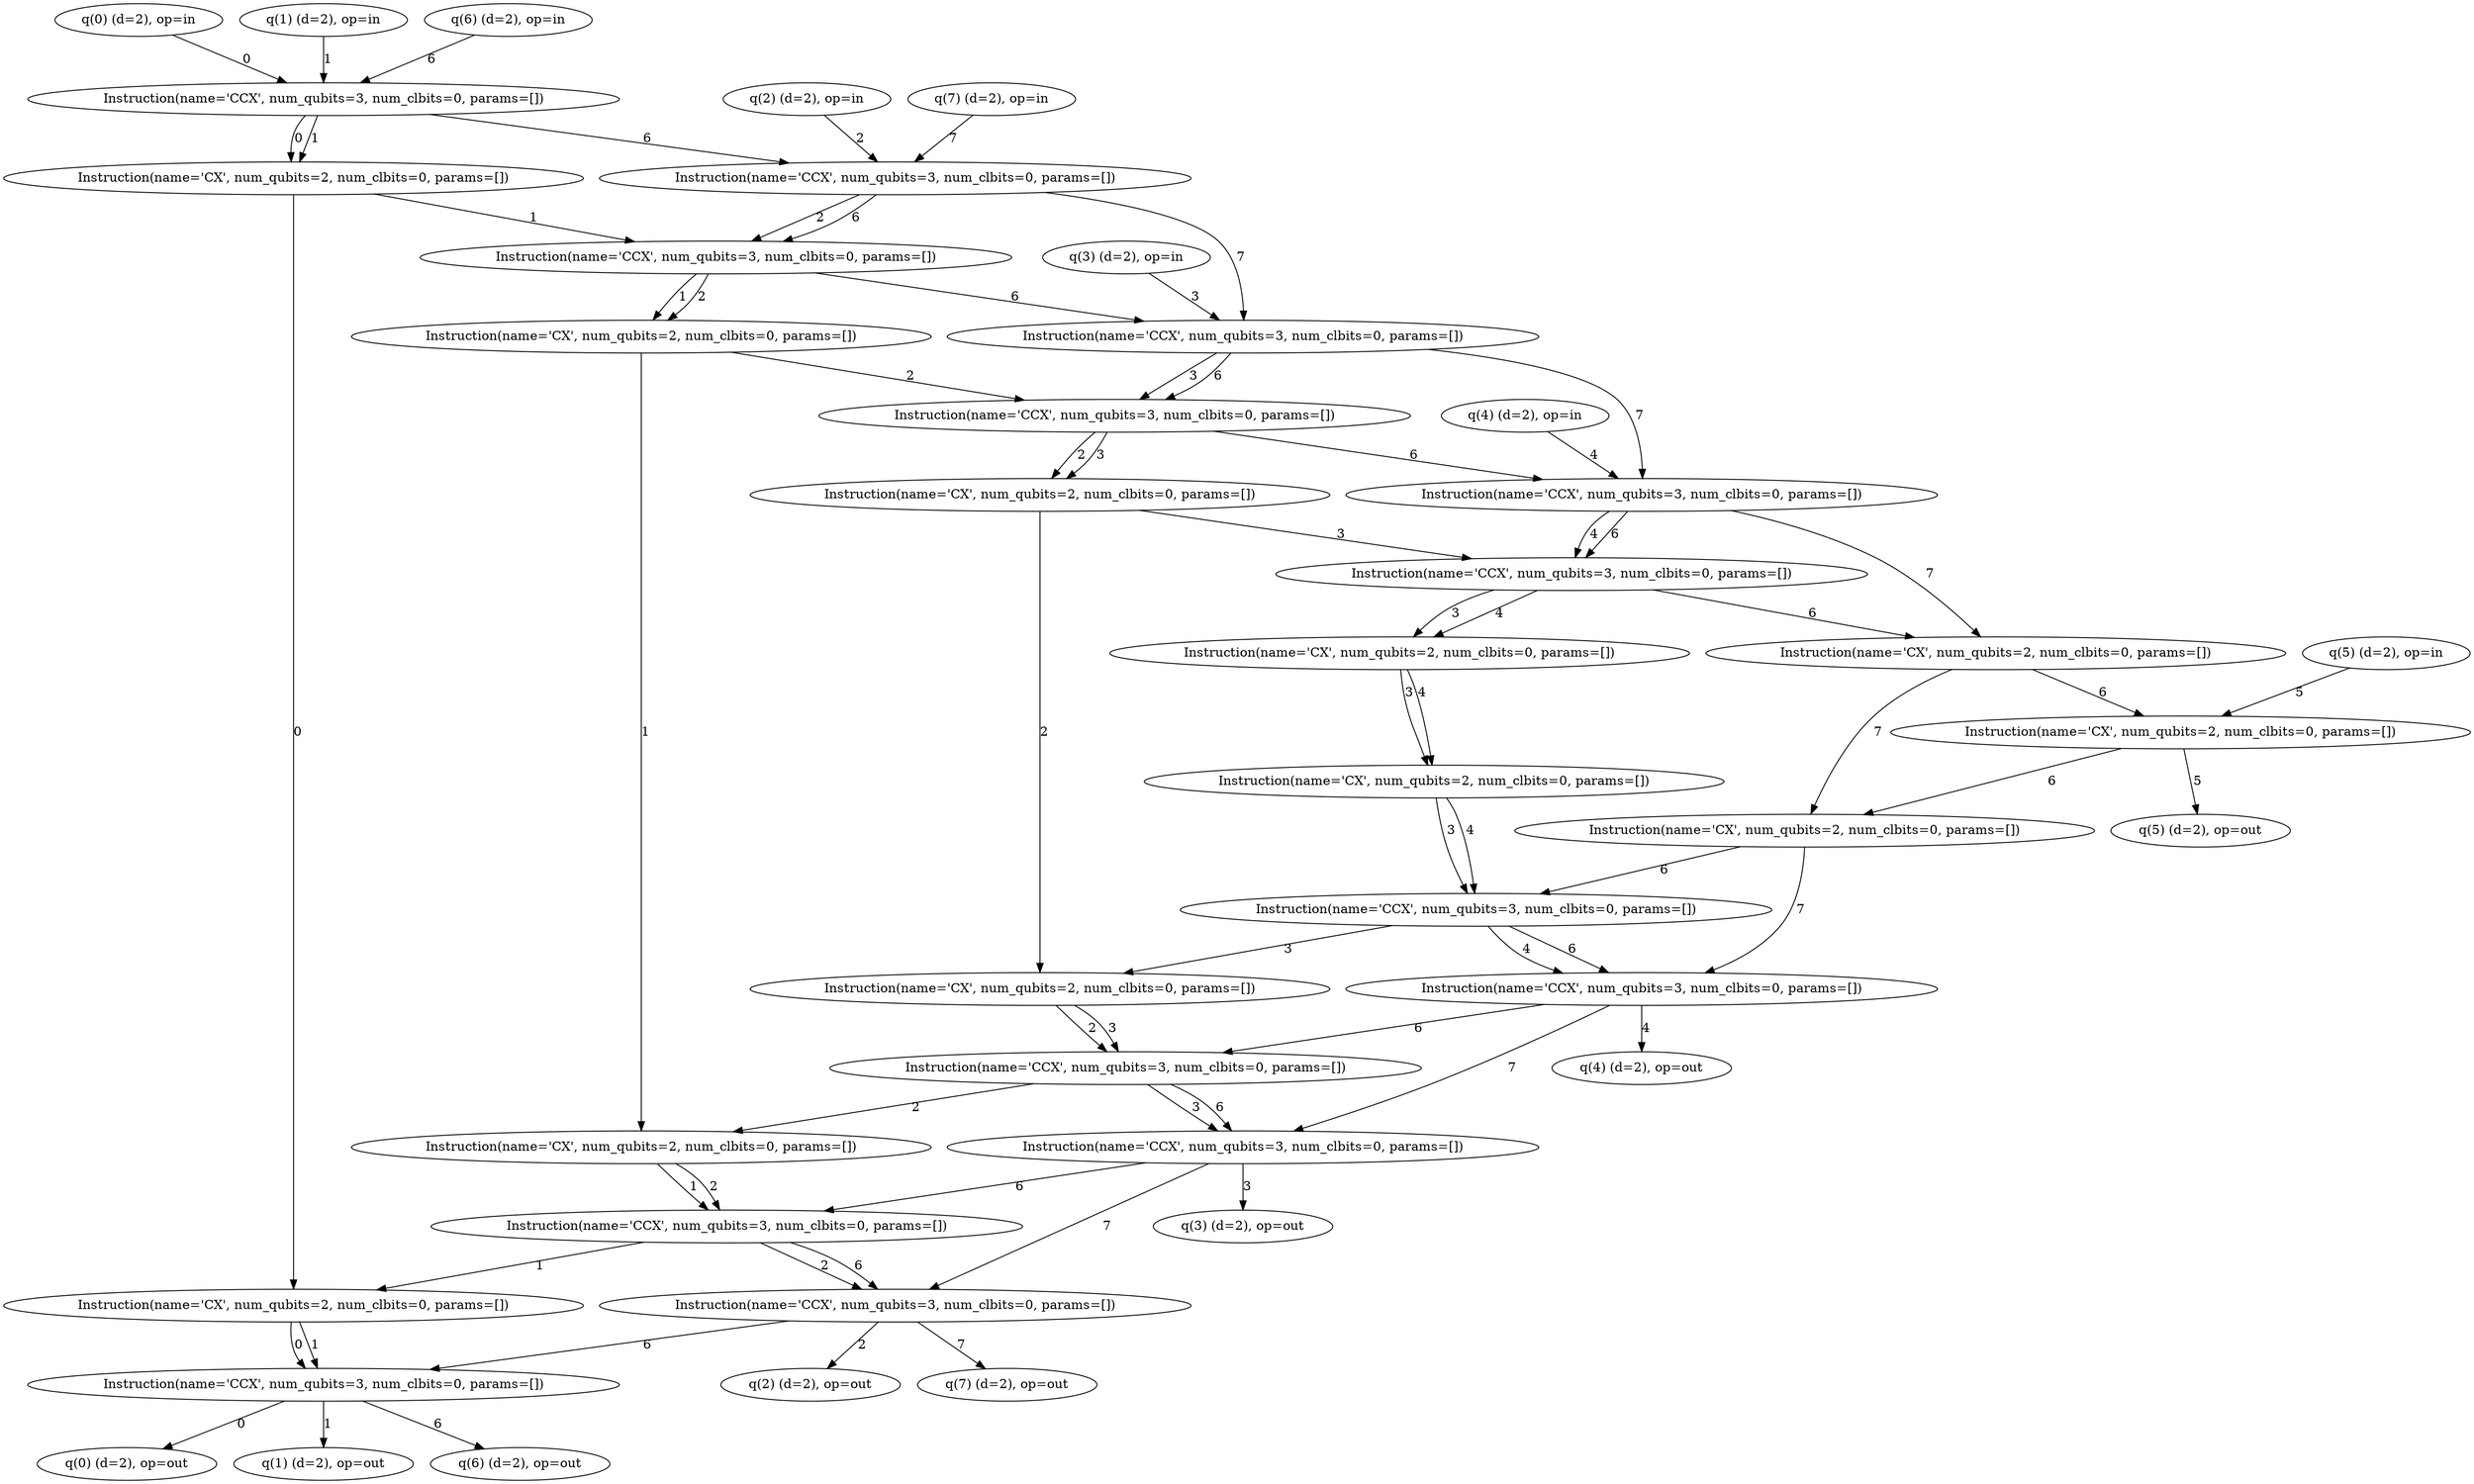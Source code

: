 digraph G {
0 [ancilla=False, label="q(0) (d=2), op=in", matrix="None", qubits="0"];
1 [ancilla=False, label="q(1) (d=2), op=in", matrix="None", qubits="1"];
2 [ancilla=False, label="q(2) (d=2), op=in", matrix="None", qubits="2"];
3 [ancilla=False, label="q(3) (d=2), op=in", matrix="None", qubits="3"];
4 [ancilla=False, label="q(4) (d=2), op=in", matrix="None", qubits="4"];
5 [ancilla=False, label="q(5) (d=2), op=in", matrix="None", qubits="5"];
6 [ancilla=True, label="q(6) (d=2), op=in", matrix="None", qubits="6"];
7 [ancilla=True, label="q(7) (d=2), op=in", matrix="None", qubits="7"];
8 [label="Instruction(name='CCX', num_qubits=3, num_clbits=0, params=[])", matrix="[[0, 1], [1, 0]]", qubits="0,1,6"];
9 [label="Instruction(name='CX', num_qubits=2, num_clbits=0, params=[])", matrix="[[0, 1], [1, 0]]", qubits="0,1"];
10 [label="Instruction(name='CCX', num_qubits=3, num_clbits=0, params=[])", matrix="[[0, 1], [1, 0]]", qubits="2,6,7"];
11 [label="Instruction(name='CCX', num_qubits=3, num_clbits=0, params=[])", matrix="[[0, 1], [1, 0]]", qubits="1,2,6"];
12 [label="Instruction(name='CX', num_qubits=2, num_clbits=0, params=[])", matrix="[[0, 1], [1, 0]]", qubits="1,2"];
13 [label="Instruction(name='CCX', num_qubits=3, num_clbits=0, params=[])", matrix="[[0, 1], [1, 0]]", qubits="3,6,7"];
14 [label="Instruction(name='CCX', num_qubits=3, num_clbits=0, params=[])", matrix="[[0, 1], [1, 0]]", qubits="2,3,6"];
15 [label="Instruction(name='CX', num_qubits=2, num_clbits=0, params=[])", matrix="[[0, 1], [1, 0]]", qubits="2,3"];
16 [label="Instruction(name='CCX', num_qubits=3, num_clbits=0, params=[])", matrix="[[0, 1], [1, 0]]", qubits="4,6,7"];
17 [label="Instruction(name='CCX', num_qubits=3, num_clbits=0, params=[])", matrix="[[0, 1], [1, 0]]", qubits="3,4,6"];
18 [label="Instruction(name='CX', num_qubits=2, num_clbits=0, params=[])", matrix="[[0, 1], [1, 0]]", qubits="3,4"];
19 [label="Instruction(name='CX', num_qubits=2, num_clbits=0, params=[])", matrix="[[0, 1], [1, 0]]", qubits="3,4"];
20 [label="Instruction(name='CX', num_qubits=2, num_clbits=0, params=[])", matrix="[[0, 1], [1, 0]]", qubits="7,6"];
21 [label="Instruction(name='CX', num_qubits=2, num_clbits=0, params=[])", matrix="[[0, 1], [1, 0]]", qubits="6,5"];
22 [label="Instruction(name='CX', num_qubits=2, num_clbits=0, params=[])", matrix="[[0, 1], [1, 0]]", qubits="7,6"];
23 [label="Instruction(name='CCX', num_qubits=3, num_clbits=0, params=[])", matrix="[[0, 1], [1, 0]]", qubits="3,4,6"];
24 [label="Instruction(name='CX', num_qubits=2, num_clbits=0, params=[])", matrix="[[0, 1], [1, 0]]", qubits="2,3"];
25 [label="Instruction(name='CCX', num_qubits=3, num_clbits=0, params=[])", matrix="[[0, 1], [1, 0]]", qubits="4,6,7"];
26 [label="Instruction(name='CCX', num_qubits=3, num_clbits=0, params=[])", matrix="[[0, 1], [1, 0]]", qubits="2,3,6"];
27 [label="Instruction(name='CX', num_qubits=2, num_clbits=0, params=[])", matrix="[[0, 1], [1, 0]]", qubits="1,2"];
28 [label="Instruction(name='CCX', num_qubits=3, num_clbits=0, params=[])", matrix="[[0, 1], [1, 0]]", qubits="3,6,7"];
29 [label="Instruction(name='CCX', num_qubits=3, num_clbits=0, params=[])", matrix="[[0, 1], [1, 0]]", qubits="1,2,6"];
30 [label="Instruction(name='CX', num_qubits=2, num_clbits=0, params=[])", matrix="[[0, 1], [1, 0]]", qubits="0,1"];
31 [label="Instruction(name='CCX', num_qubits=3, num_clbits=0, params=[])", matrix="[[0, 1], [1, 0]]", qubits="2,6,7"];
32 [label="Instruction(name='CCX', num_qubits=3, num_clbits=0, params=[])", matrix="[[0, 1], [1, 0]]", qubits="0,1,6"];
33 [ancilla=False, label="q(0) (d=2), op=out", matrix="None", qubits="0"];
34 [ancilla=False, label="q(1) (d=2), op=out", matrix="None", qubits="1"];
35 [ancilla=False, label="q(2) (d=2), op=out", matrix="None", qubits="2"];
36 [ancilla=False, label="q(3) (d=2), op=out", matrix="None", qubits="3"];
37 [ancilla=False, label="q(4) (d=2), op=out", matrix="None", qubits="4"];
38 [ancilla=False, label="q(5) (d=2), op=out", matrix="None", qubits="5"];
39 [ancilla=True, label="q(6) (d=2), op=out", matrix="None", qubits="6"];
40 [ancilla=True, label="q(7) (d=2), op=out", matrix="None", qubits="7"];
0 -> 8  [label=0];
1 -> 8  [label=1];
6 -> 8  [label=6];
8 -> 9  [label=0];
8 -> 9  [label=1];
2 -> 10  [label=2];
8 -> 10  [label=6];
7 -> 10  [label=7];
9 -> 11  [label=1];
10 -> 11  [label=2];
10 -> 11  [label=6];
11 -> 12  [label=1];
11 -> 12  [label=2];
3 -> 13  [label=3];
11 -> 13  [label=6];
10 -> 13  [label=7];
12 -> 14  [label=2];
13 -> 14  [label=3];
13 -> 14  [label=6];
14 -> 15  [label=2];
14 -> 15  [label=3];
4 -> 16  [label=4];
14 -> 16  [label=6];
13 -> 16  [label=7];
15 -> 17  [label=3];
16 -> 17  [label=4];
16 -> 17  [label=6];
17 -> 18  [label=3];
17 -> 18  [label=4];
18 -> 19  [label=3];
18 -> 19  [label=4];
16 -> 20  [label=7];
17 -> 20  [label=6];
20 -> 21  [label=6];
5 -> 21  [label=5];
20 -> 22  [label=7];
21 -> 22  [label=6];
19 -> 23  [label=3];
19 -> 23  [label=4];
22 -> 23  [label=6];
15 -> 24  [label=2];
23 -> 24  [label=3];
23 -> 25  [label=4];
23 -> 25  [label=6];
22 -> 25  [label=7];
24 -> 26  [label=2];
24 -> 26  [label=3];
25 -> 26  [label=6];
12 -> 27  [label=1];
26 -> 27  [label=2];
26 -> 28  [label=3];
26 -> 28  [label=6];
25 -> 28  [label=7];
27 -> 29  [label=1];
27 -> 29  [label=2];
28 -> 29  [label=6];
9 -> 30  [label=0];
29 -> 30  [label=1];
29 -> 31  [label=2];
29 -> 31  [label=6];
28 -> 31  [label=7];
30 -> 32  [label=0];
30 -> 32  [label=1];
31 -> 32  [label=6];
32 -> 33  [label=0];
32 -> 34  [label=1];
31 -> 35  [label=2];
28 -> 36  [label=3];
25 -> 37  [label=4];
21 -> 38  [label=5];
32 -> 39  [label=6];
31 -> 40  [label=7];
}
